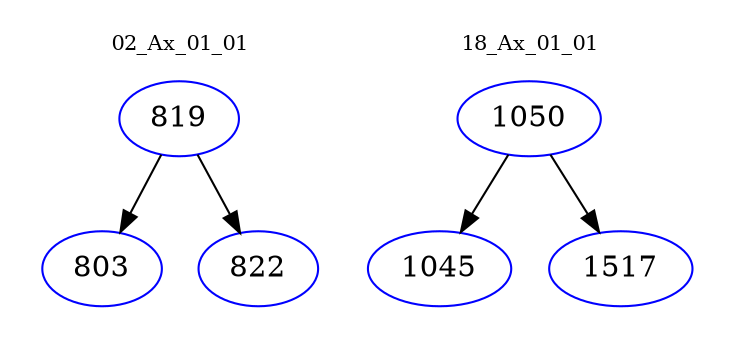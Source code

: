 digraph{
subgraph cluster_0 {
color = white
label = "02_Ax_01_01";
fontsize=10;
T0_819 [label="819", color="blue"]
T0_819 -> T0_803 [color="black"]
T0_803 [label="803", color="blue"]
T0_819 -> T0_822 [color="black"]
T0_822 [label="822", color="blue"]
}
subgraph cluster_1 {
color = white
label = "18_Ax_01_01";
fontsize=10;
T1_1050 [label="1050", color="blue"]
T1_1050 -> T1_1045 [color="black"]
T1_1045 [label="1045", color="blue"]
T1_1050 -> T1_1517 [color="black"]
T1_1517 [label="1517", color="blue"]
}
}
